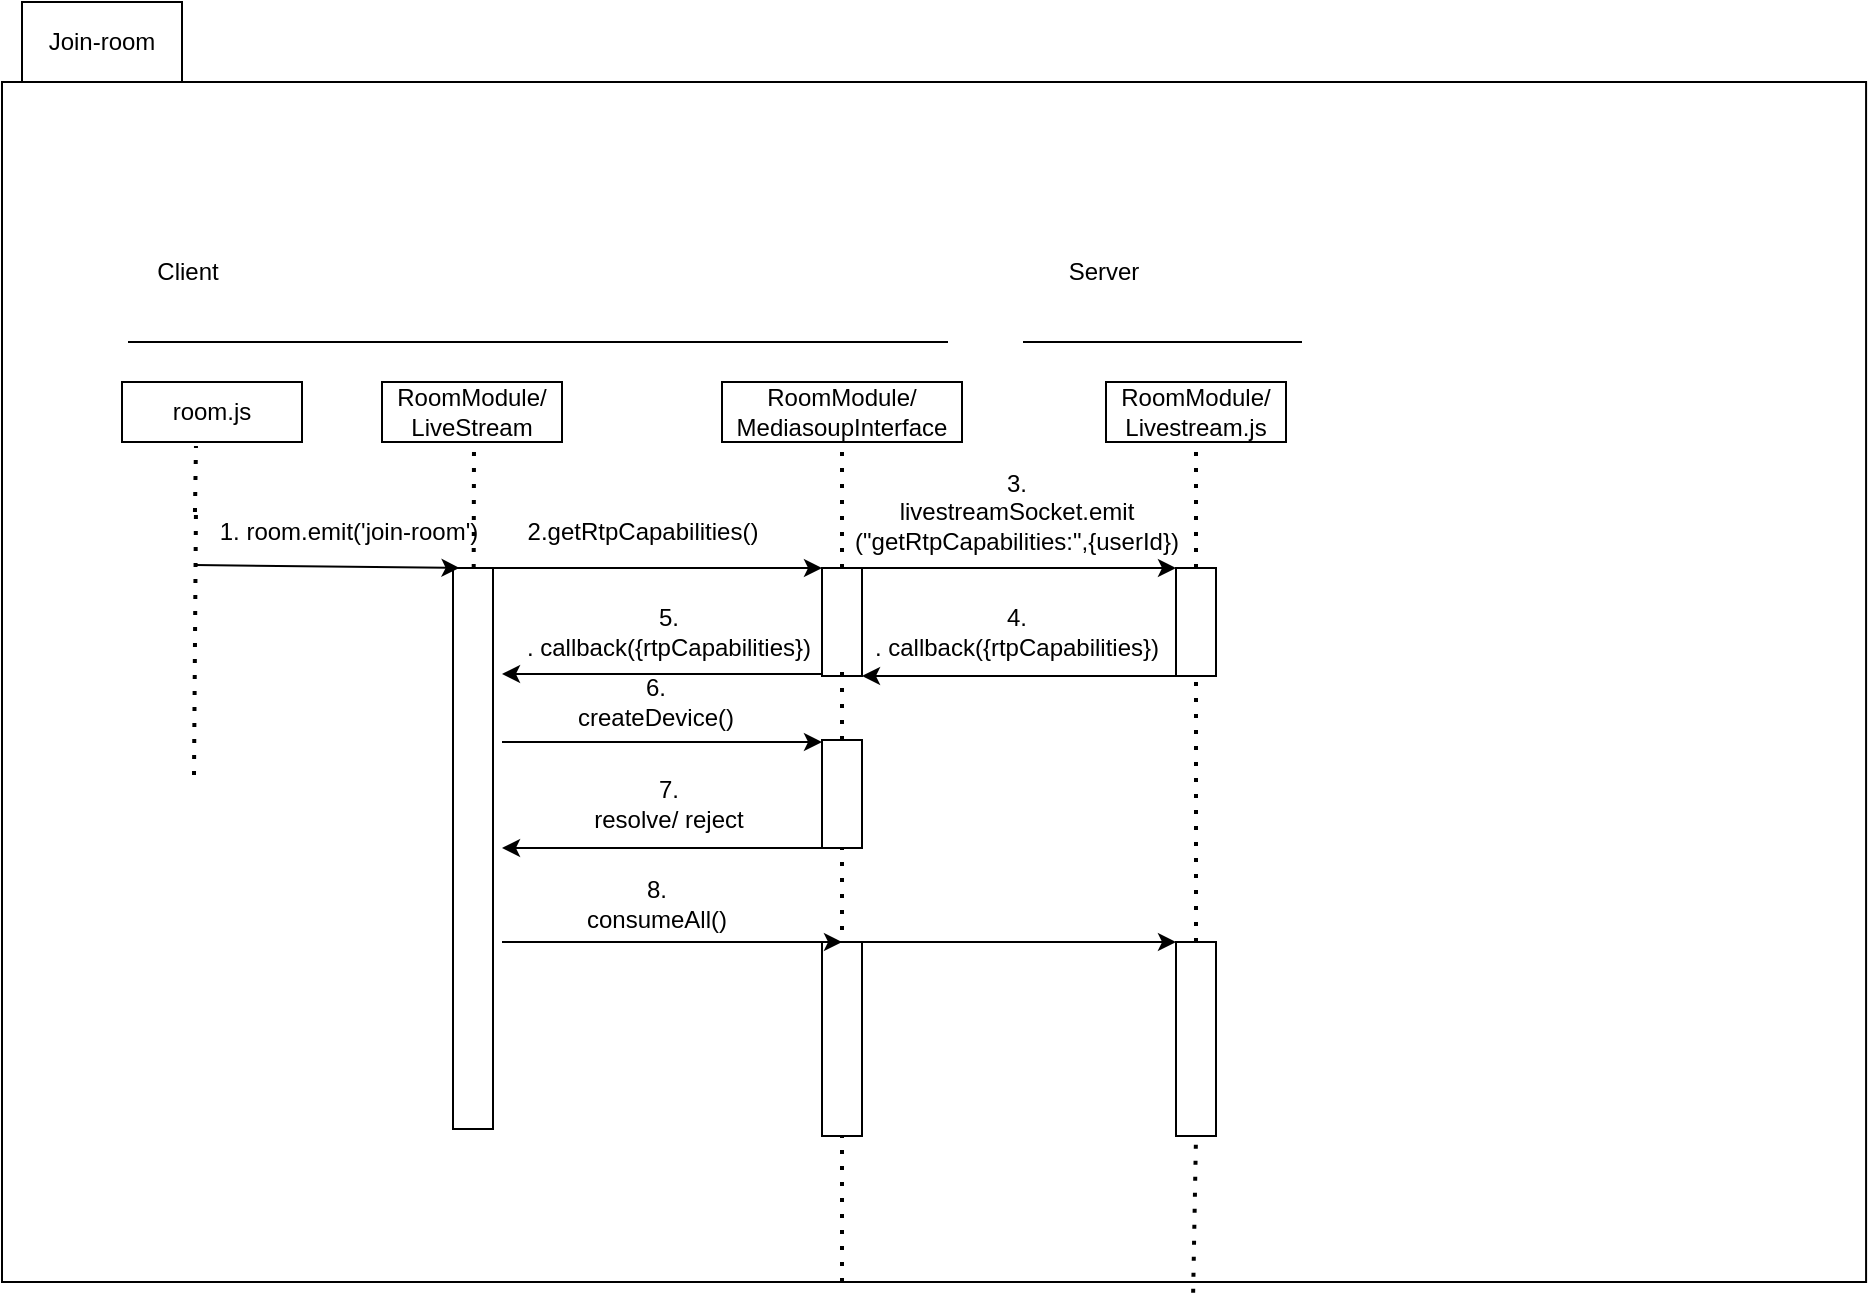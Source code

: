 <mxfile version="20.8.20" type="github">
  <diagram id="Z87XCZslrCXwQrkr19RX" name="Page-1">
    <mxGraphModel dx="2022" dy="637" grid="1" gridSize="10" guides="1" tooltips="1" connect="1" arrows="1" fold="1" page="1" pageScale="1" pageWidth="827" pageHeight="1169" math="0" shadow="0">
      <root>
        <mxCell id="0" />
        <mxCell id="1" parent="0" />
        <mxCell id="S6yvC7qdEsfKQvKiLP5z-28" value="" style="rounded=0;whiteSpace=wrap;html=1;" parent="1" vertex="1">
          <mxGeometry x="-760" y="50" width="932.04" height="600" as="geometry" />
        </mxCell>
        <mxCell id="S6yvC7qdEsfKQvKiLP5z-32" value="" style="endArrow=none;dashed=1;html=1;dashPattern=1 3;strokeWidth=2;rounded=0;entryX=0.5;entryY=1;entryDx=0;entryDy=0;startArrow=none;" parent="1" source="S6yvC7qdEsfKQvKiLP5z-33" edge="1">
          <mxGeometry width="50" height="50" relative="1" as="geometry">
            <mxPoint x="-524" y="600" as="sourcePoint" />
            <mxPoint x="-524" y="230" as="targetPoint" />
          </mxGeometry>
        </mxCell>
        <mxCell id="S6yvC7qdEsfKQvKiLP5z-27" value="" style="rounded=0;whiteSpace=wrap;html=1;" parent="1" vertex="1">
          <mxGeometry x="-750" y="10" width="80" height="40" as="geometry" />
        </mxCell>
        <mxCell id="S6yvC7qdEsfKQvKiLP5z-1" value="room.js" style="rounded=0;whiteSpace=wrap;html=1;" parent="1" vertex="1">
          <mxGeometry x="-700" y="200" width="90" height="30" as="geometry" />
        </mxCell>
        <mxCell id="S6yvC7qdEsfKQvKiLP5z-3" value="RoomModule/&lt;br&gt;Livestream.js" style="rounded=0;whiteSpace=wrap;html=1;" parent="1" vertex="1">
          <mxGeometry x="-208" y="200" width="90" height="30" as="geometry" />
        </mxCell>
        <mxCell id="S6yvC7qdEsfKQvKiLP5z-5" value="" style="endArrow=none;dashed=1;html=1;dashPattern=1 3;strokeWidth=2;rounded=0;entryX=0.411;entryY=1.067;entryDx=0;entryDy=0;entryPerimeter=0;startArrow=none;" parent="1" target="S6yvC7qdEsfKQvKiLP5z-1" edge="1">
          <mxGeometry width="50" height="50" relative="1" as="geometry">
            <mxPoint x="-663.523" y="265" as="sourcePoint" />
            <mxPoint x="-303" y="480" as="targetPoint" />
          </mxGeometry>
        </mxCell>
        <mxCell id="S6yvC7qdEsfKQvKiLP5z-6" value="" style="endArrow=none;dashed=1;html=1;dashPattern=1 3;strokeWidth=2;rounded=0;entryX=0.5;entryY=1;entryDx=0;entryDy=0;startArrow=none;" parent="1" source="QYz8oIN1GEiqAUlNkPk4-4" target="S6yvC7qdEsfKQvKiLP5z-3" edge="1">
          <mxGeometry width="50" height="50" relative="1" as="geometry">
            <mxPoint x="-189.5" y="640" as="sourcePoint" />
            <mxPoint x="-499.51" y="282.01" as="targetPoint" />
          </mxGeometry>
        </mxCell>
        <mxCell id="S6yvC7qdEsfKQvKiLP5z-9" value="" style="endArrow=none;html=1;rounded=0;" parent="1" edge="1">
          <mxGeometry width="50" height="50" relative="1" as="geometry">
            <mxPoint x="-697" y="180" as="sourcePoint" />
            <mxPoint x="-287" y="180" as="targetPoint" />
          </mxGeometry>
        </mxCell>
        <mxCell id="S6yvC7qdEsfKQvKiLP5z-10" value="" style="endArrow=none;html=1;rounded=0;" parent="1" edge="1">
          <mxGeometry width="50" height="50" relative="1" as="geometry">
            <mxPoint x="-249.5" y="180" as="sourcePoint" />
            <mxPoint x="-110" y="180" as="targetPoint" />
          </mxGeometry>
        </mxCell>
        <mxCell id="S6yvC7qdEsfKQvKiLP5z-11" value="Client" style="text;strokeColor=none;align=center;fillColor=none;html=1;verticalAlign=middle;whiteSpace=wrap;rounded=0;" parent="1" vertex="1">
          <mxGeometry x="-697" y="130" width="60" height="30" as="geometry" />
        </mxCell>
        <mxCell id="S6yvC7qdEsfKQvKiLP5z-12" value="Server" style="text;strokeColor=none;align=center;fillColor=none;html=1;verticalAlign=middle;whiteSpace=wrap;rounded=0;" parent="1" vertex="1">
          <mxGeometry x="-239.5" y="130" width="60" height="30" as="geometry" />
        </mxCell>
        <mxCell id="S6yvC7qdEsfKQvKiLP5z-14" value="" style="endArrow=none;dashed=1;html=1;dashPattern=1 3;strokeWidth=2;rounded=0;entryX=1;entryY=0.5;entryDx=0;entryDy=0;" parent="1" edge="1">
          <mxGeometry width="50" height="50" relative="1" as="geometry">
            <mxPoint x="-664" y="396.5" as="sourcePoint" />
            <mxPoint x="-663" y="261.5" as="targetPoint" />
          </mxGeometry>
        </mxCell>
        <mxCell id="S6yvC7qdEsfKQvKiLP5z-26" value="Join-room" style="text;strokeColor=none;align=center;fillColor=none;html=1;verticalAlign=middle;whiteSpace=wrap;rounded=0;" parent="1" vertex="1">
          <mxGeometry x="-740" y="15" width="60" height="30" as="geometry" />
        </mxCell>
        <mxCell id="S6yvC7qdEsfKQvKiLP5z-30" value="RoomModule/&lt;br&gt;LiveStream" style="rounded=0;whiteSpace=wrap;html=1;" parent="1" vertex="1">
          <mxGeometry x="-570" y="200" width="90" height="30" as="geometry" />
        </mxCell>
        <mxCell id="S6yvC7qdEsfKQvKiLP5z-33" value="" style="rounded=0;whiteSpace=wrap;html=1;rotation=90;" parent="1" vertex="1">
          <mxGeometry x="-664.75" y="423.25" width="280.5" height="20" as="geometry" />
        </mxCell>
        <mxCell id="S6yvC7qdEsfKQvKiLP5z-35" value="" style="endArrow=classic;html=1;rounded=0;entryX=0.879;entryY=1.1;entryDx=0;entryDy=0;entryPerimeter=0;" parent="1" target="S6yvC7qdEsfKQvKiLP5z-36" edge="1">
          <mxGeometry width="50" height="50" relative="1" as="geometry">
            <mxPoint x="-663.5" y="291.5" as="sourcePoint" />
            <mxPoint x="-540" y="292" as="targetPoint" />
          </mxGeometry>
        </mxCell>
        <mxCell id="S6yvC7qdEsfKQvKiLP5z-36" value="1. room.emit(&#39;join-room&#39;)" style="text;strokeColor=none;align=center;fillColor=none;html=1;verticalAlign=middle;whiteSpace=wrap;rounded=0;" parent="1" vertex="1">
          <mxGeometry x="-660" y="260" width="146.5" height="30" as="geometry" />
        </mxCell>
        <mxCell id="QYz8oIN1GEiqAUlNkPk4-2" value="" style="endArrow=classic;html=1;rounded=0;exitX=0;exitY=0.25;exitDx=0;exitDy=0;entryX=0;entryY=1;entryDx=0;entryDy=0;" parent="1" source="S6yvC7qdEsfKQvKiLP5z-33" edge="1" target="QYz8oIN1GEiqAUlNkPk4-11">
          <mxGeometry width="50" height="50" relative="1" as="geometry">
            <mxPoint x="-190" y="380" as="sourcePoint" />
            <mxPoint x="-340" y="290" as="targetPoint" />
          </mxGeometry>
        </mxCell>
        <mxCell id="QYz8oIN1GEiqAUlNkPk4-3" value="2.getRtpCapabilities()" style="text;strokeColor=none;align=center;fillColor=none;html=1;verticalAlign=middle;whiteSpace=wrap;rounded=0;" parent="1" vertex="1">
          <mxGeometry x="-513.5" y="260" width="146.5" height="30" as="geometry" />
        </mxCell>
        <mxCell id="QYz8oIN1GEiqAUlNkPk4-5" value="" style="endArrow=classic;html=1;rounded=0;entryX=1;entryY=0;entryDx=0;entryDy=0;exitX=1;exitY=1;exitDx=0;exitDy=0;" parent="1" edge="1" target="QYz8oIN1GEiqAUlNkPk4-11" source="QYz8oIN1GEiqAUlNkPk4-4">
          <mxGeometry width="50" height="50" relative="1" as="geometry">
            <mxPoint x="-163" y="350" as="sourcePoint" />
            <mxPoint x="-340" y="350" as="targetPoint" />
          </mxGeometry>
        </mxCell>
        <mxCell id="QYz8oIN1GEiqAUlNkPk4-6" value="4.&lt;br&gt;. callback({rtpCapabilities})" style="text;strokeColor=none;align=center;fillColor=none;html=1;verticalAlign=middle;whiteSpace=wrap;rounded=0;" parent="1" vertex="1">
          <mxGeometry x="-326" y="310" width="146.5" height="30" as="geometry" />
        </mxCell>
        <mxCell id="QYz8oIN1GEiqAUlNkPk4-8" value="RoomModule/&lt;br&gt;MediasoupInterface" style="rounded=0;whiteSpace=wrap;html=1;" parent="1" vertex="1">
          <mxGeometry x="-400" y="200" width="120" height="30" as="geometry" />
        </mxCell>
        <mxCell id="QYz8oIN1GEiqAUlNkPk4-10" value="" style="endArrow=none;dashed=1;html=1;dashPattern=1 3;strokeWidth=2;rounded=0;entryX=0.5;entryY=1;entryDx=0;entryDy=0;startArrow=none;" parent="1" source="QYz8oIN1GEiqAUlNkPk4-11" target="QYz8oIN1GEiqAUlNkPk4-8" edge="1">
          <mxGeometry width="50" height="50" relative="1" as="geometry">
            <mxPoint x="-390" y="680" as="sourcePoint" />
            <mxPoint x="-240" y="270" as="targetPoint" />
          </mxGeometry>
        </mxCell>
        <mxCell id="QYz8oIN1GEiqAUlNkPk4-11" value="" style="rounded=0;whiteSpace=wrap;html=1;rotation=90;" parent="1" vertex="1">
          <mxGeometry x="-367" y="310" width="54" height="20" as="geometry" />
        </mxCell>
        <mxCell id="QYz8oIN1GEiqAUlNkPk4-13" value="" style="endArrow=none;dashed=1;html=1;dashPattern=1 3;strokeWidth=2;rounded=0;startArrow=none;" parent="1" edge="1" source="VE9qQbwJ7asa3l0-s3IV-2">
          <mxGeometry width="50" height="50" relative="1" as="geometry">
            <mxPoint x="-340" y="680" as="sourcePoint" />
            <mxPoint x="-340" y="340" as="targetPoint" />
          </mxGeometry>
        </mxCell>
        <mxCell id="QYz8oIN1GEiqAUlNkPk4-4" value="" style="rounded=0;whiteSpace=wrap;html=1;rotation=90;" parent="1" vertex="1">
          <mxGeometry x="-190" y="310" width="54" height="20" as="geometry" />
        </mxCell>
        <mxCell id="QYz8oIN1GEiqAUlNkPk4-14" value="" style="endArrow=none;dashed=1;html=1;dashPattern=1 3;strokeWidth=2;rounded=0;entryX=1;entryY=0.5;entryDx=0;entryDy=0;exitX=0;exitY=0.5;exitDx=0;exitDy=0;startArrow=none;" parent="1" source="VE9qQbwJ7asa3l0-s3IV-12" target="QYz8oIN1GEiqAUlNkPk4-4" edge="1">
          <mxGeometry width="50" height="50" relative="1" as="geometry">
            <mxPoint x="-189.5" y="640" as="sourcePoint" />
            <mxPoint x="-189.5" y="230" as="targetPoint" />
          </mxGeometry>
        </mxCell>
        <mxCell id="QYz8oIN1GEiqAUlNkPk4-15" value="" style="endArrow=classic;html=1;rounded=0;exitX=0;exitY=0.25;exitDx=0;exitDy=0;entryX=0;entryY=1;entryDx=0;entryDy=0;" parent="1" source="QYz8oIN1GEiqAUlNkPk4-11" target="QYz8oIN1GEiqAUlNkPk4-4" edge="1">
          <mxGeometry width="50" height="50" relative="1" as="geometry">
            <mxPoint x="-30" y="330" as="sourcePoint" />
            <mxPoint x="20" y="280" as="targetPoint" />
          </mxGeometry>
        </mxCell>
        <mxCell id="QYz8oIN1GEiqAUlNkPk4-16" value="3.&lt;br&gt;livestreamSocket.emit&lt;br&gt;(&quot;getRtpCapabilities:&quot;,{userId})" style="text;strokeColor=none;align=center;fillColor=none;html=1;verticalAlign=middle;whiteSpace=wrap;rounded=0;" parent="1" vertex="1">
          <mxGeometry x="-359.25" y="250" width="213" height="30" as="geometry" />
        </mxCell>
        <mxCell id="QYz8oIN1GEiqAUlNkPk4-17" value="" style="endArrow=classic;html=1;rounded=0;" parent="1" edge="1">
          <mxGeometry width="50" height="50" relative="1" as="geometry">
            <mxPoint x="-350" y="346" as="sourcePoint" />
            <mxPoint x="-510" y="346" as="targetPoint" />
          </mxGeometry>
        </mxCell>
        <mxCell id="QYz8oIN1GEiqAUlNkPk4-18" value="5.&lt;br&gt;. callback({rtpCapabilities})" style="text;strokeColor=none;align=center;fillColor=none;html=1;verticalAlign=middle;whiteSpace=wrap;rounded=0;" parent="1" vertex="1">
          <mxGeometry x="-500" y="310" width="146.5" height="30" as="geometry" />
        </mxCell>
        <mxCell id="VE9qQbwJ7asa3l0-s3IV-3" value="" style="endArrow=none;dashed=1;html=1;dashPattern=1 3;strokeWidth=2;rounded=0;" edge="1" parent="1" target="VE9qQbwJ7asa3l0-s3IV-2">
          <mxGeometry width="50" height="50" relative="1" as="geometry">
            <mxPoint x="-340" y="650" as="sourcePoint" />
            <mxPoint x="-340" y="340" as="targetPoint" />
          </mxGeometry>
        </mxCell>
        <mxCell id="VE9qQbwJ7asa3l0-s3IV-2" value="" style="rounded=0;whiteSpace=wrap;html=1;rotation=90;" vertex="1" parent="1">
          <mxGeometry x="-367" y="396" width="54" height="20" as="geometry" />
        </mxCell>
        <mxCell id="VE9qQbwJ7asa3l0-s3IV-4" value="" style="endArrow=classic;html=1;rounded=0;startArrow=none;" edge="1" parent="1">
          <mxGeometry width="50" height="50" relative="1" as="geometry">
            <mxPoint x="-510" y="380" as="sourcePoint" />
            <mxPoint x="-350" y="380" as="targetPoint" />
          </mxGeometry>
        </mxCell>
        <mxCell id="VE9qQbwJ7asa3l0-s3IV-6" value="" style="endArrow=classic;html=1;rounded=0;exitX=1;exitY=0.5;exitDx=0;exitDy=0;" edge="1" parent="1" source="VE9qQbwJ7asa3l0-s3IV-2">
          <mxGeometry width="50" height="50" relative="1" as="geometry">
            <mxPoint x="-300" y="390" as="sourcePoint" />
            <mxPoint x="-510" y="433" as="targetPoint" />
          </mxGeometry>
        </mxCell>
        <mxCell id="VE9qQbwJ7asa3l0-s3IV-7" value="7.&lt;br&gt;resolve/ reject" style="text;strokeColor=none;align=center;fillColor=none;html=1;verticalAlign=middle;whiteSpace=wrap;rounded=0;rotation=0;" vertex="1" parent="1">
          <mxGeometry x="-500" y="396" width="146.5" height="30" as="geometry" />
        </mxCell>
        <mxCell id="VE9qQbwJ7asa3l0-s3IV-9" value="" style="rounded=0;whiteSpace=wrap;html=1;rotation=90;" vertex="1" parent="1">
          <mxGeometry x="-388.5" y="518.5" width="97" height="20" as="geometry" />
        </mxCell>
        <mxCell id="VE9qQbwJ7asa3l0-s3IV-10" value="" style="endArrow=classic;html=1;rounded=0;entryX=0;entryY=0.5;entryDx=0;entryDy=0;" edge="1" parent="1" target="VE9qQbwJ7asa3l0-s3IV-9">
          <mxGeometry width="50" height="50" relative="1" as="geometry">
            <mxPoint x="-510" y="480" as="sourcePoint" />
            <mxPoint x="-250" y="357" as="targetPoint" />
          </mxGeometry>
        </mxCell>
        <mxCell id="VE9qQbwJ7asa3l0-s3IV-11" value="8.&lt;br&gt;consumeAll()" style="text;strokeColor=none;align=center;fillColor=none;html=1;verticalAlign=middle;whiteSpace=wrap;rounded=0;" vertex="1" parent="1">
          <mxGeometry x="-505.75" y="446" width="146.5" height="30" as="geometry" />
        </mxCell>
        <mxCell id="VE9qQbwJ7asa3l0-s3IV-13" value="" style="endArrow=none;dashed=1;html=1;dashPattern=1 3;strokeWidth=2;rounded=0;entryX=1;entryY=0.5;entryDx=0;entryDy=0;exitX=0.639;exitY=1.009;exitDx=0;exitDy=0;exitPerimeter=0;" edge="1" parent="1" source="S6yvC7qdEsfKQvKiLP5z-28" target="VE9qQbwJ7asa3l0-s3IV-12">
          <mxGeometry width="50" height="50" relative="1" as="geometry">
            <mxPoint x="-164" y="655" as="sourcePoint" />
            <mxPoint x="-163" y="347" as="targetPoint" />
          </mxGeometry>
        </mxCell>
        <mxCell id="VE9qQbwJ7asa3l0-s3IV-12" value="" style="rounded=0;whiteSpace=wrap;html=1;rotation=90;" vertex="1" parent="1">
          <mxGeometry x="-211.5" y="518.5" width="97" height="20" as="geometry" />
        </mxCell>
        <mxCell id="VE9qQbwJ7asa3l0-s3IV-15" value="" style="endArrow=classic;html=1;rounded=0;exitX=0;exitY=0;exitDx=0;exitDy=0;entryX=0;entryY=1;entryDx=0;entryDy=0;" edge="1" parent="1" source="VE9qQbwJ7asa3l0-s3IV-9" target="VE9qQbwJ7asa3l0-s3IV-12">
          <mxGeometry width="50" height="50" relative="1" as="geometry">
            <mxPoint x="-300" y="390" as="sourcePoint" />
            <mxPoint x="-250" y="340" as="targetPoint" />
          </mxGeometry>
        </mxCell>
        <mxCell id="VE9qQbwJ7asa3l0-s3IV-5" value="6.&lt;br&gt;createDevice()" style="text;strokeColor=none;align=center;fillColor=none;html=1;verticalAlign=middle;whiteSpace=wrap;rounded=0;" vertex="1" parent="1">
          <mxGeometry x="-505.75" y="350" width="145.75" height="20" as="geometry" />
        </mxCell>
      </root>
    </mxGraphModel>
  </diagram>
</mxfile>
